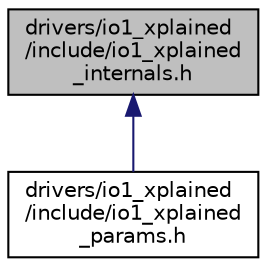 digraph "drivers/io1_xplained/include/io1_xplained_internals.h"
{
 // LATEX_PDF_SIZE
  edge [fontname="Helvetica",fontsize="10",labelfontname="Helvetica",labelfontsize="10"];
  node [fontname="Helvetica",fontsize="10",shape=record];
  Node1 [label="drivers/io1_xplained\l/include/io1_xplained\l_internals.h",height=0.2,width=0.4,color="black", fillcolor="grey75", style="filled", fontcolor="black",tooltip="Internal addresses, constants for the IO1 Xplained extension."];
  Node1 -> Node2 [dir="back",color="midnightblue",fontsize="10",style="solid",fontname="Helvetica"];
  Node2 [label="drivers/io1_xplained\l/include/io1_xplained\l_params.h",height=0.2,width=0.4,color="black", fillcolor="white", style="filled",URL="$io1__xplained__params_8h.html",tooltip="Default configuration for IO1 Xplained."];
}
